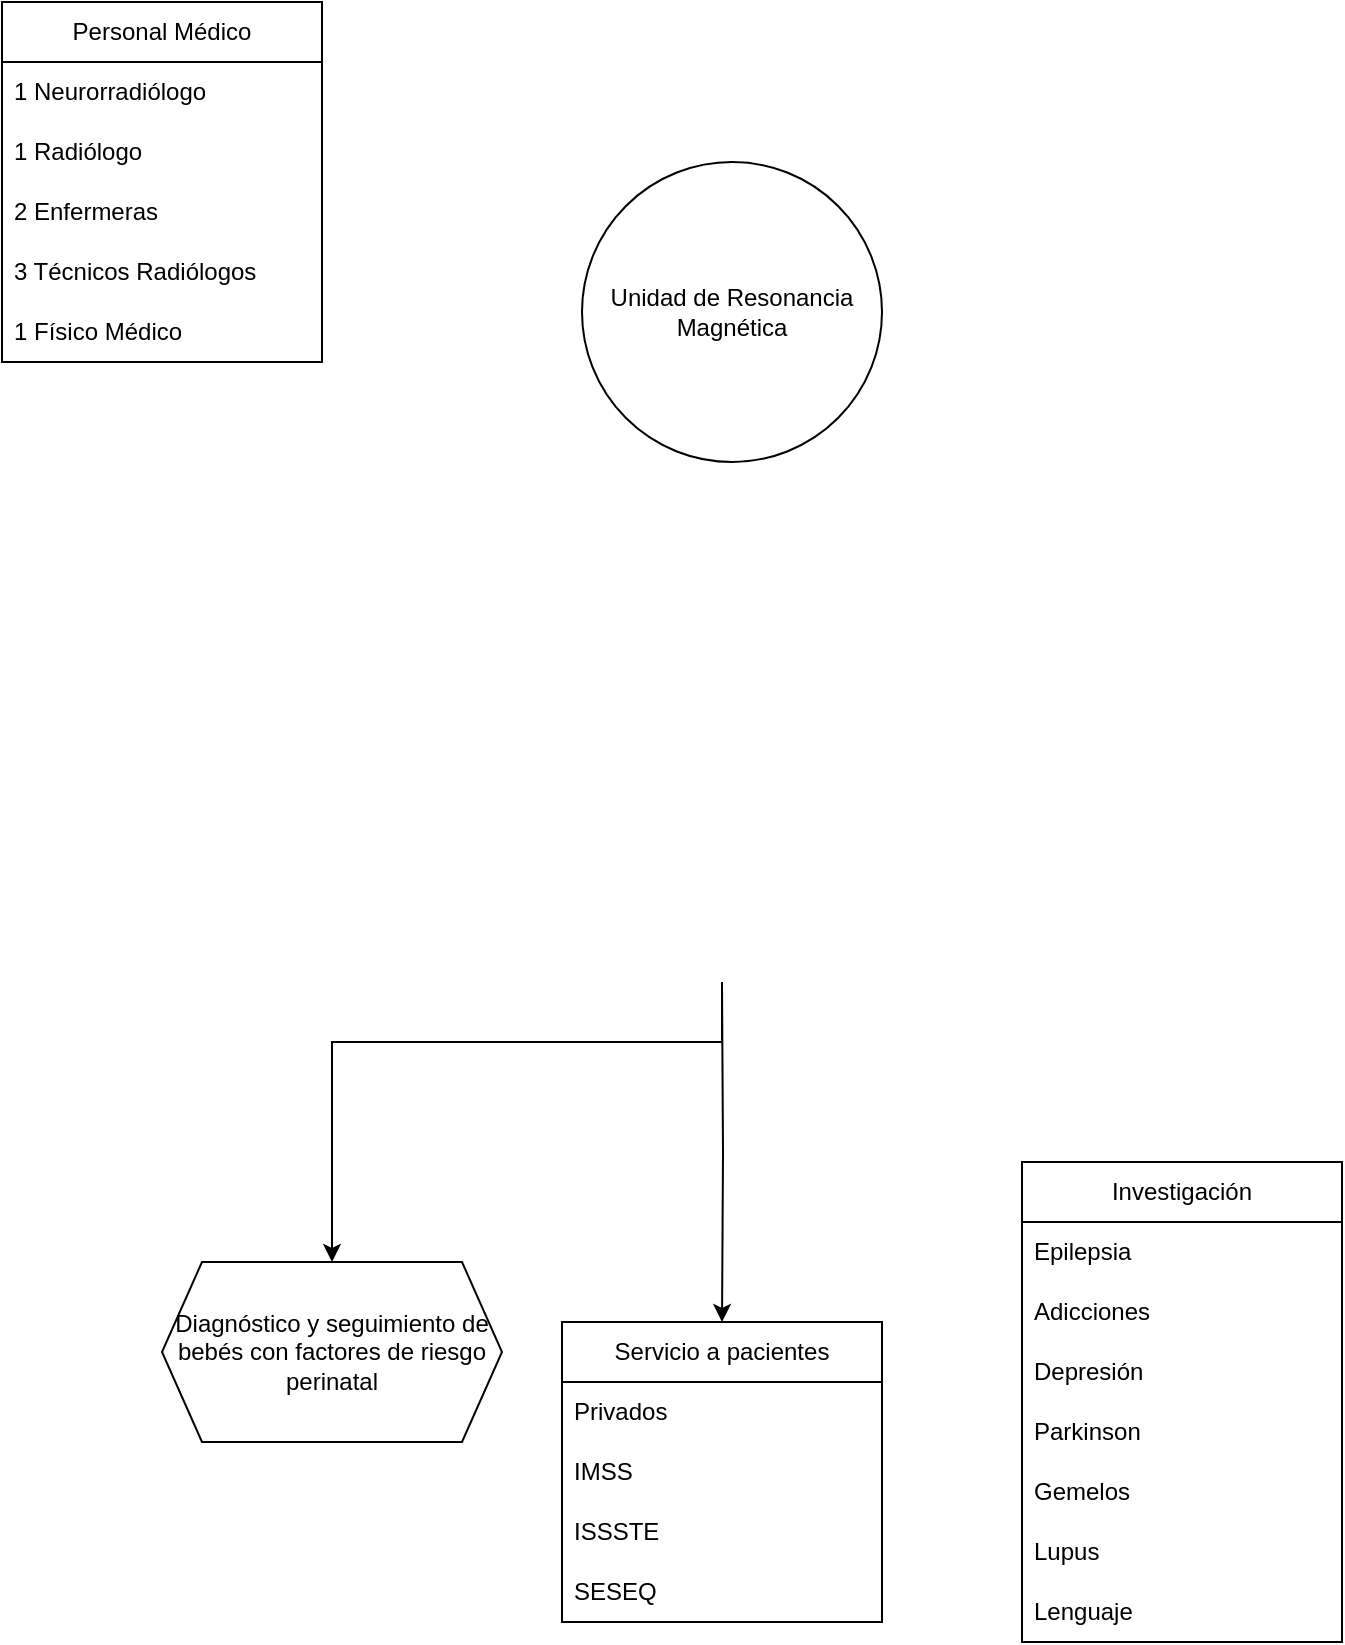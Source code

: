 <mxfile version="24.0.1" type="github">
  <diagram name="Page-1" id="ozjJMQvM-P-Yyu6EI3cU">
    <mxGraphModel dx="934" dy="1388" grid="1" gridSize="10" guides="1" tooltips="1" connect="1" arrows="1" fold="1" page="1" pageScale="1" pageWidth="850" pageHeight="1100" math="0" shadow="0">
      <root>
        <mxCell id="0" />
        <mxCell id="1" parent="0" />
        <mxCell id="jg-d3A5fZKXC6o-OfNy9-24" style="edgeStyle=orthogonalEdgeStyle;rounded=0;orthogonalLoop=1;jettySize=auto;html=1;exitX=0.5;exitY=1;exitDx=0;exitDy=0;" edge="1" parent="1" target="jg-d3A5fZKXC6o-OfNy9-2">
          <mxGeometry relative="1" as="geometry">
            <mxPoint x="400.0" y="530" as="sourcePoint" />
            <Array as="points">
              <mxPoint x="400" y="560" />
              <mxPoint x="205" y="560" />
            </Array>
          </mxGeometry>
        </mxCell>
        <mxCell id="jg-d3A5fZKXC6o-OfNy9-25" style="edgeStyle=orthogonalEdgeStyle;rounded=0;orthogonalLoop=1;jettySize=auto;html=1;exitX=0.5;exitY=1;exitDx=0;exitDy=0;" edge="1" parent="1" target="jg-d3A5fZKXC6o-OfNy9-13">
          <mxGeometry relative="1" as="geometry">
            <mxPoint x="400.0" y="530" as="sourcePoint" />
          </mxGeometry>
        </mxCell>
        <mxCell id="jg-d3A5fZKXC6o-OfNy9-2" value="Diagnóstico y seguimiento de bebés con factores de riesgo perinatal" style="shape=hexagon;perimeter=hexagonPerimeter2;whiteSpace=wrap;html=1;fixedSize=1;" vertex="1" parent="1">
          <mxGeometry x="120" y="670" width="170" height="90" as="geometry" />
        </mxCell>
        <mxCell id="jg-d3A5fZKXC6o-OfNy9-7" value="Personal Médico" style="swimlane;fontStyle=0;childLayout=stackLayout;horizontal=1;startSize=30;horizontalStack=0;resizeParent=1;resizeParentMax=0;resizeLast=0;collapsible=1;marginBottom=0;whiteSpace=wrap;html=1;" vertex="1" parent="1">
          <mxGeometry x="40" y="40" width="160" height="180" as="geometry" />
        </mxCell>
        <mxCell id="jg-d3A5fZKXC6o-OfNy9-11" value="1 Neurorradiólogo" style="text;strokeColor=none;fillColor=none;align=left;verticalAlign=middle;spacingLeft=4;spacingRight=4;overflow=hidden;points=[[0,0.5],[1,0.5]];portConstraint=eastwest;rotatable=0;whiteSpace=wrap;html=1;rounded=0;" vertex="1" parent="jg-d3A5fZKXC6o-OfNy9-7">
          <mxGeometry y="30" width="160" height="30" as="geometry" />
        </mxCell>
        <mxCell id="jg-d3A5fZKXC6o-OfNy9-18" value="1 Radiólogo" style="text;strokeColor=none;fillColor=none;align=left;verticalAlign=middle;spacingLeft=4;spacingRight=4;overflow=hidden;points=[[0,0.5],[1,0.5]];portConstraint=eastwest;rotatable=0;whiteSpace=wrap;html=1;rounded=0;" vertex="1" parent="jg-d3A5fZKXC6o-OfNy9-7">
          <mxGeometry y="60" width="160" height="30" as="geometry" />
        </mxCell>
        <mxCell id="jg-d3A5fZKXC6o-OfNy9-19" value="2 Enfermeras" style="text;strokeColor=none;fillColor=none;align=left;verticalAlign=middle;spacingLeft=4;spacingRight=4;overflow=hidden;points=[[0,0.5],[1,0.5]];portConstraint=eastwest;rotatable=0;whiteSpace=wrap;html=1;rounded=0;" vertex="1" parent="jg-d3A5fZKXC6o-OfNy9-7">
          <mxGeometry y="90" width="160" height="30" as="geometry" />
        </mxCell>
        <mxCell id="jg-d3A5fZKXC6o-OfNy9-20" value="3 Técnicos Radiólogos" style="text;strokeColor=none;fillColor=none;align=left;verticalAlign=middle;spacingLeft=4;spacingRight=4;overflow=hidden;points=[[0,0.5],[1,0.5]];portConstraint=eastwest;rotatable=0;whiteSpace=wrap;html=1;rounded=0;" vertex="1" parent="jg-d3A5fZKXC6o-OfNy9-7">
          <mxGeometry y="120" width="160" height="30" as="geometry" />
        </mxCell>
        <mxCell id="jg-d3A5fZKXC6o-OfNy9-21" value="1 Físico Médico" style="text;strokeColor=none;fillColor=none;align=left;verticalAlign=middle;spacingLeft=4;spacingRight=4;overflow=hidden;points=[[0,0.5],[1,0.5]];portConstraint=eastwest;rotatable=0;whiteSpace=wrap;html=1;rounded=0;" vertex="1" parent="jg-d3A5fZKXC6o-OfNy9-7">
          <mxGeometry y="150" width="160" height="30" as="geometry" />
        </mxCell>
        <mxCell id="jg-d3A5fZKXC6o-OfNy9-13" value="Servicio a pacientes" style="swimlane;fontStyle=0;childLayout=stackLayout;horizontal=1;startSize=30;horizontalStack=0;resizeParent=1;resizeParentMax=0;resizeLast=0;collapsible=1;marginBottom=0;whiteSpace=wrap;html=1;" vertex="1" parent="1">
          <mxGeometry x="320" y="700" width="160" height="150" as="geometry" />
        </mxCell>
        <mxCell id="jg-d3A5fZKXC6o-OfNy9-14" value="Privados" style="text;strokeColor=none;fillColor=none;align=left;verticalAlign=middle;spacingLeft=4;spacingRight=4;overflow=hidden;points=[[0,0.5],[1,0.5]];portConstraint=eastwest;rotatable=0;whiteSpace=wrap;html=1;" vertex="1" parent="jg-d3A5fZKXC6o-OfNy9-13">
          <mxGeometry y="30" width="160" height="30" as="geometry" />
        </mxCell>
        <mxCell id="jg-d3A5fZKXC6o-OfNy9-15" value="IMSS" style="text;strokeColor=none;fillColor=none;align=left;verticalAlign=middle;spacingLeft=4;spacingRight=4;overflow=hidden;points=[[0,0.5],[1,0.5]];portConstraint=eastwest;rotatable=0;whiteSpace=wrap;html=1;" vertex="1" parent="jg-d3A5fZKXC6o-OfNy9-13">
          <mxGeometry y="60" width="160" height="30" as="geometry" />
        </mxCell>
        <mxCell id="jg-d3A5fZKXC6o-OfNy9-16" value="ISSSTE" style="text;strokeColor=none;fillColor=none;align=left;verticalAlign=middle;spacingLeft=4;spacingRight=4;overflow=hidden;points=[[0,0.5],[1,0.5]];portConstraint=eastwest;rotatable=0;whiteSpace=wrap;html=1;rounded=0;" vertex="1" parent="jg-d3A5fZKXC6o-OfNy9-13">
          <mxGeometry y="90" width="160" height="30" as="geometry" />
        </mxCell>
        <mxCell id="jg-d3A5fZKXC6o-OfNy9-17" value="SESEQ" style="text;strokeColor=none;fillColor=none;align=left;verticalAlign=middle;spacingLeft=4;spacingRight=4;overflow=hidden;points=[[0,0.5],[1,0.5]];portConstraint=eastwest;rotatable=0;whiteSpace=wrap;html=1;rounded=0;" vertex="1" parent="jg-d3A5fZKXC6o-OfNy9-13">
          <mxGeometry y="120" width="160" height="30" as="geometry" />
        </mxCell>
        <mxCell id="jg-d3A5fZKXC6o-OfNy9-31" value="Unidad de Resonancia Magnética" style="ellipse;whiteSpace=wrap;html=1;aspect=fixed;" vertex="1" parent="1">
          <mxGeometry x="330" y="120" width="150" height="150" as="geometry" />
        </mxCell>
        <mxCell id="jg-d3A5fZKXC6o-OfNy9-36" value="Investigación" style="swimlane;fontStyle=0;childLayout=stackLayout;horizontal=1;startSize=30;horizontalStack=0;resizeParent=1;resizeParentMax=0;resizeLast=0;collapsible=1;marginBottom=0;whiteSpace=wrap;html=1;" vertex="1" parent="1">
          <mxGeometry x="550" y="620" width="160" height="240" as="geometry" />
        </mxCell>
        <mxCell id="jg-d3A5fZKXC6o-OfNy9-37" value="Epilepsia" style="text;strokeColor=none;fillColor=none;align=left;verticalAlign=middle;spacingLeft=4;spacingRight=4;overflow=hidden;points=[[0,0.5],[1,0.5]];portConstraint=eastwest;rotatable=0;whiteSpace=wrap;html=1;rounded=0;" vertex="1" parent="jg-d3A5fZKXC6o-OfNy9-36">
          <mxGeometry y="30" width="160" height="30" as="geometry" />
        </mxCell>
        <mxCell id="jg-d3A5fZKXC6o-OfNy9-38" value="Adicciones" style="text;strokeColor=none;fillColor=none;align=left;verticalAlign=middle;spacingLeft=4;spacingRight=4;overflow=hidden;points=[[0,0.5],[1,0.5]];portConstraint=eastwest;rotatable=0;whiteSpace=wrap;html=1;rounded=0;" vertex="1" parent="jg-d3A5fZKXC6o-OfNy9-36">
          <mxGeometry y="60" width="160" height="30" as="geometry" />
        </mxCell>
        <mxCell id="jg-d3A5fZKXC6o-OfNy9-39" value="Depresión" style="text;strokeColor=none;fillColor=none;align=left;verticalAlign=middle;spacingLeft=4;spacingRight=4;overflow=hidden;points=[[0,0.5],[1,0.5]];portConstraint=eastwest;rotatable=0;whiteSpace=wrap;html=1;rounded=0;" vertex="1" parent="jg-d3A5fZKXC6o-OfNy9-36">
          <mxGeometry y="90" width="160" height="30" as="geometry" />
        </mxCell>
        <mxCell id="jg-d3A5fZKXC6o-OfNy9-40" value="Parkinson" style="text;strokeColor=none;fillColor=none;align=left;verticalAlign=middle;spacingLeft=4;spacingRight=4;overflow=hidden;points=[[0,0.5],[1,0.5]];portConstraint=eastwest;rotatable=0;whiteSpace=wrap;html=1;rounded=0;" vertex="1" parent="jg-d3A5fZKXC6o-OfNy9-36">
          <mxGeometry y="120" width="160" height="30" as="geometry" />
        </mxCell>
        <mxCell id="jg-d3A5fZKXC6o-OfNy9-41" value="Gemelos" style="text;strokeColor=none;fillColor=none;align=left;verticalAlign=middle;spacingLeft=4;spacingRight=4;overflow=hidden;points=[[0,0.5],[1,0.5]];portConstraint=eastwest;rotatable=0;whiteSpace=wrap;html=1;rounded=0;" vertex="1" parent="jg-d3A5fZKXC6o-OfNy9-36">
          <mxGeometry y="150" width="160" height="30" as="geometry" />
        </mxCell>
        <mxCell id="jg-d3A5fZKXC6o-OfNy9-42" value="Lupus" style="text;strokeColor=none;fillColor=none;align=left;verticalAlign=middle;spacingLeft=4;spacingRight=4;overflow=hidden;points=[[0,0.5],[1,0.5]];portConstraint=eastwest;rotatable=0;whiteSpace=wrap;html=1;rounded=0;" vertex="1" parent="jg-d3A5fZKXC6o-OfNy9-36">
          <mxGeometry y="180" width="160" height="30" as="geometry" />
        </mxCell>
        <mxCell id="jg-d3A5fZKXC6o-OfNy9-43" value="Lenguaje" style="text;strokeColor=none;fillColor=none;align=left;verticalAlign=middle;spacingLeft=4;spacingRight=4;overflow=hidden;points=[[0,0.5],[1,0.5]];portConstraint=eastwest;rotatable=0;whiteSpace=wrap;html=1;rounded=0;" vertex="1" parent="jg-d3A5fZKXC6o-OfNy9-36">
          <mxGeometry y="210" width="160" height="30" as="geometry" />
        </mxCell>
      </root>
    </mxGraphModel>
  </diagram>
</mxfile>
